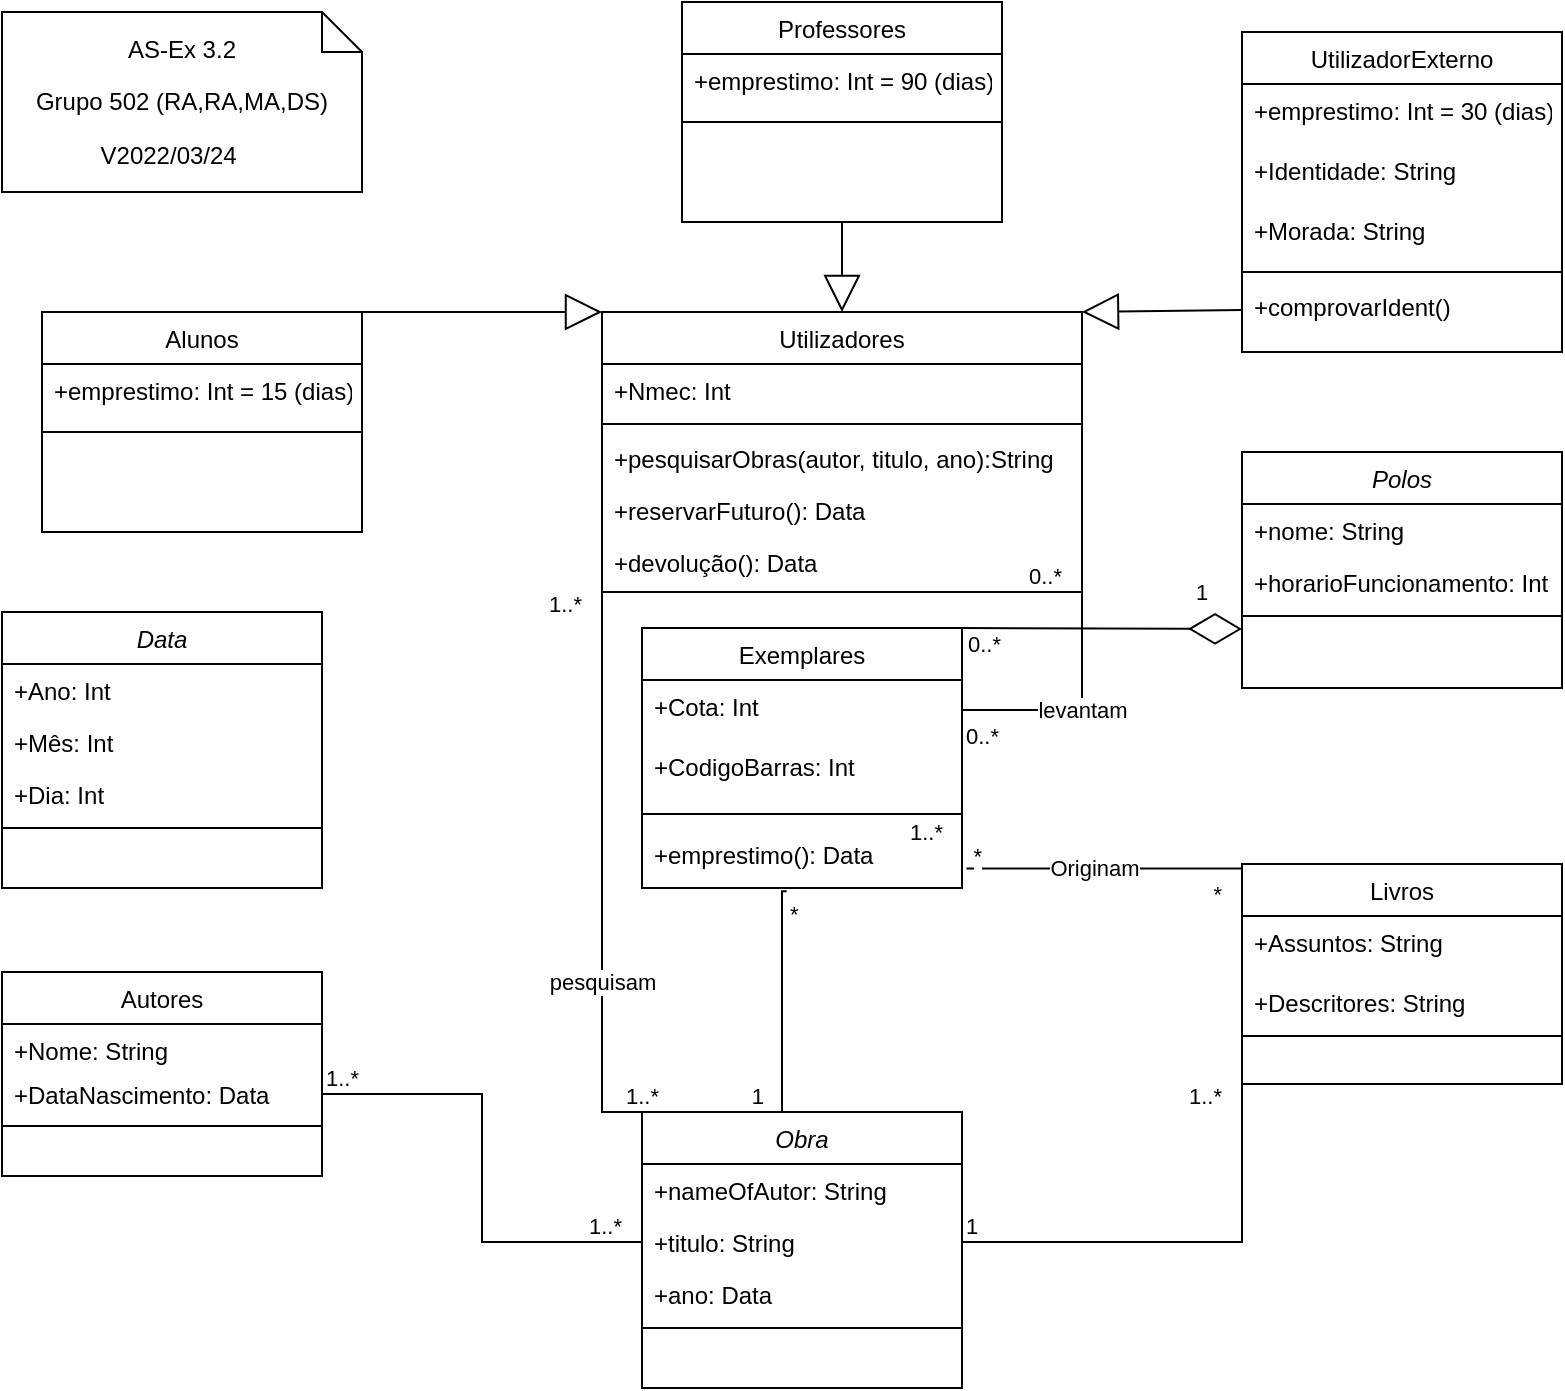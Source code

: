 <mxfile version="17.2.1" type="github">
  <diagram id="C5RBs43oDa-KdzZeNtuy" name="Page-1">
    <mxGraphModel dx="1278" dy="539" grid="1" gridSize="10" guides="1" tooltips="1" connect="1" arrows="1" fold="1" page="1" pageScale="1" pageWidth="827" pageHeight="1169" math="0" shadow="0">
      <root>
        <mxCell id="WIyWlLk6GJQsqaUBKTNV-0" />
        <mxCell id="WIyWlLk6GJQsqaUBKTNV-1" parent="WIyWlLk6GJQsqaUBKTNV-0" />
        <mxCell id="zkfFHV4jXpPFQw0GAbJ--0" value="Obra" style="swimlane;fontStyle=2;align=center;verticalAlign=top;childLayout=stackLayout;horizontal=1;startSize=26;horizontalStack=0;resizeParent=1;resizeLast=0;collapsible=1;marginBottom=0;rounded=0;shadow=0;strokeWidth=1;" parent="WIyWlLk6GJQsqaUBKTNV-1" vertex="1">
          <mxGeometry x="330" y="560" width="160" height="138" as="geometry">
            <mxRectangle x="230" y="140" width="160" height="26" as="alternateBounds" />
          </mxGeometry>
        </mxCell>
        <mxCell id="zkfFHV4jXpPFQw0GAbJ--1" value="+nameOfAutor: String" style="text;align=left;verticalAlign=top;spacingLeft=4;spacingRight=4;overflow=hidden;rotatable=0;points=[[0,0.5],[1,0.5]];portConstraint=eastwest;" parent="zkfFHV4jXpPFQw0GAbJ--0" vertex="1">
          <mxGeometry y="26" width="160" height="26" as="geometry" />
        </mxCell>
        <mxCell id="zkfFHV4jXpPFQw0GAbJ--2" value="+titulo: String" style="text;align=left;verticalAlign=top;spacingLeft=4;spacingRight=4;overflow=hidden;rotatable=0;points=[[0,0.5],[1,0.5]];portConstraint=eastwest;rounded=0;shadow=0;html=0;" parent="zkfFHV4jXpPFQw0GAbJ--0" vertex="1">
          <mxGeometry y="52" width="160" height="26" as="geometry" />
        </mxCell>
        <mxCell id="zkfFHV4jXpPFQw0GAbJ--3" value="+ano: Data" style="text;align=left;verticalAlign=top;spacingLeft=4;spacingRight=4;overflow=hidden;rotatable=0;points=[[0,0.5],[1,0.5]];portConstraint=eastwest;rounded=0;shadow=0;html=0;" parent="zkfFHV4jXpPFQw0GAbJ--0" vertex="1">
          <mxGeometry y="78" width="160" height="26" as="geometry" />
        </mxCell>
        <mxCell id="zkfFHV4jXpPFQw0GAbJ--4" value="" style="line;html=1;strokeWidth=1;align=left;verticalAlign=middle;spacingTop=-1;spacingLeft=3;spacingRight=3;rotatable=0;labelPosition=right;points=[];portConstraint=eastwest;" parent="zkfFHV4jXpPFQw0GAbJ--0" vertex="1">
          <mxGeometry y="104" width="160" height="8" as="geometry" />
        </mxCell>
        <mxCell id="zkfFHV4jXpPFQw0GAbJ--6" value="Autores" style="swimlane;fontStyle=0;align=center;verticalAlign=top;childLayout=stackLayout;horizontal=1;startSize=26;horizontalStack=0;resizeParent=1;resizeLast=0;collapsible=1;marginBottom=0;rounded=0;shadow=0;strokeWidth=1;" parent="WIyWlLk6GJQsqaUBKTNV-1" vertex="1">
          <mxGeometry x="10" y="490" width="160" height="102" as="geometry">
            <mxRectangle x="110" y="325" width="160" height="26" as="alternateBounds" />
          </mxGeometry>
        </mxCell>
        <mxCell id="zkfFHV4jXpPFQw0GAbJ--7" value="+Nome: String" style="text;align=left;verticalAlign=top;spacingLeft=4;spacingRight=4;overflow=hidden;rotatable=0;points=[[0,0.5],[1,0.5]];portConstraint=eastwest;" parent="zkfFHV4jXpPFQw0GAbJ--6" vertex="1">
          <mxGeometry y="26" width="160" height="22" as="geometry" />
        </mxCell>
        <mxCell id="g1hSDKRGMga8bFLF34-c-0" value="+DataNascimento: Data" style="text;align=left;verticalAlign=top;spacingLeft=4;spacingRight=4;overflow=hidden;rotatable=0;points=[[0,0.5],[1,0.5]];portConstraint=eastwest;rounded=0;shadow=0;html=0;" parent="zkfFHV4jXpPFQw0GAbJ--6" vertex="1">
          <mxGeometry y="48" width="160" height="26" as="geometry" />
        </mxCell>
        <mxCell id="zkfFHV4jXpPFQw0GAbJ--9" value="" style="line;html=1;strokeWidth=1;align=left;verticalAlign=middle;spacingTop=-1;spacingLeft=3;spacingRight=3;rotatable=0;labelPosition=right;points=[];portConstraint=eastwest;" parent="zkfFHV4jXpPFQw0GAbJ--6" vertex="1">
          <mxGeometry y="74" width="160" height="6" as="geometry" />
        </mxCell>
        <mxCell id="g1hSDKRGMga8bFLF34-c-18" style="edgeStyle=orthogonalEdgeStyle;rounded=0;orthogonalLoop=1;jettySize=auto;html=1;exitX=1;exitY=0.5;exitDx=0;exitDy=0;" parent="zkfFHV4jXpPFQw0GAbJ--6" source="g1hSDKRGMga8bFLF34-c-0" target="g1hSDKRGMga8bFLF34-c-0" edge="1">
          <mxGeometry relative="1" as="geometry" />
        </mxCell>
        <mxCell id="zkfFHV4jXpPFQw0GAbJ--17" value="Utilizadores" style="swimlane;fontStyle=0;align=center;verticalAlign=top;childLayout=stackLayout;horizontal=1;startSize=26;horizontalStack=0;resizeParent=1;resizeLast=0;collapsible=1;marginBottom=0;rounded=0;shadow=0;strokeWidth=1;" parent="WIyWlLk6GJQsqaUBKTNV-1" vertex="1">
          <mxGeometry x="310" y="160" width="240" height="140" as="geometry">
            <mxRectangle x="550" y="140" width="160" height="26" as="alternateBounds" />
          </mxGeometry>
        </mxCell>
        <mxCell id="zkfFHV4jXpPFQw0GAbJ--18" value="+Nmec: Int" style="text;align=left;verticalAlign=top;spacingLeft=4;spacingRight=4;overflow=hidden;rotatable=0;points=[[0,0.5],[1,0.5]];portConstraint=eastwest;" parent="zkfFHV4jXpPFQw0GAbJ--17" vertex="1">
          <mxGeometry y="26" width="240" height="26" as="geometry" />
        </mxCell>
        <mxCell id="zkfFHV4jXpPFQw0GAbJ--23" value="" style="line;html=1;strokeWidth=1;align=left;verticalAlign=middle;spacingTop=-1;spacingLeft=3;spacingRight=3;rotatable=0;labelPosition=right;points=[];portConstraint=eastwest;" parent="zkfFHV4jXpPFQw0GAbJ--17" vertex="1">
          <mxGeometry y="52" width="240" height="8" as="geometry" />
        </mxCell>
        <mxCell id="zkfFHV4jXpPFQw0GAbJ--24" value="+pesquisarObras(autor, titulo, ano):String" style="text;align=left;verticalAlign=top;spacingLeft=4;spacingRight=4;overflow=hidden;rotatable=0;points=[[0,0.5],[1,0.5]];portConstraint=eastwest;" parent="zkfFHV4jXpPFQw0GAbJ--17" vertex="1">
          <mxGeometry y="60" width="240" height="26" as="geometry" />
        </mxCell>
        <mxCell id="zkfFHV4jXpPFQw0GAbJ--25" value="+reservarFuturo(): Data" style="text;align=left;verticalAlign=top;spacingLeft=4;spacingRight=4;overflow=hidden;rotatable=0;points=[[0,0.5],[1,0.5]];portConstraint=eastwest;" parent="zkfFHV4jXpPFQw0GAbJ--17" vertex="1">
          <mxGeometry y="86" width="240" height="26" as="geometry" />
        </mxCell>
        <mxCell id="Y6u6a-Gtfb9v1YKvp_63-1" value="+devolução(): Data" style="text;align=left;verticalAlign=top;spacingLeft=4;spacingRight=4;overflow=hidden;rotatable=0;points=[[0,0.5],[1,0.5]];portConstraint=eastwest;" parent="zkfFHV4jXpPFQw0GAbJ--17" vertex="1">
          <mxGeometry y="112" width="240" height="26" as="geometry" />
        </mxCell>
        <mxCell id="g1hSDKRGMga8bFLF34-c-1" value="Data" style="swimlane;fontStyle=2;align=center;verticalAlign=top;childLayout=stackLayout;horizontal=1;startSize=26;horizontalStack=0;resizeParent=1;resizeLast=0;collapsible=1;marginBottom=0;rounded=0;shadow=0;strokeWidth=1;" parent="WIyWlLk6GJQsqaUBKTNV-1" vertex="1">
          <mxGeometry x="10" y="310" width="160" height="138" as="geometry">
            <mxRectangle x="230" y="140" width="160" height="26" as="alternateBounds" />
          </mxGeometry>
        </mxCell>
        <mxCell id="g1hSDKRGMga8bFLF34-c-2" value="+Ano: Int" style="text;align=left;verticalAlign=top;spacingLeft=4;spacingRight=4;overflow=hidden;rotatable=0;points=[[0,0.5],[1,0.5]];portConstraint=eastwest;" parent="g1hSDKRGMga8bFLF34-c-1" vertex="1">
          <mxGeometry y="26" width="160" height="26" as="geometry" />
        </mxCell>
        <mxCell id="g1hSDKRGMga8bFLF34-c-3" value="+Mês: Int" style="text;align=left;verticalAlign=top;spacingLeft=4;spacingRight=4;overflow=hidden;rotatable=0;points=[[0,0.5],[1,0.5]];portConstraint=eastwest;rounded=0;shadow=0;html=0;" parent="g1hSDKRGMga8bFLF34-c-1" vertex="1">
          <mxGeometry y="52" width="160" height="26" as="geometry" />
        </mxCell>
        <mxCell id="g1hSDKRGMga8bFLF34-c-4" value="+Dia: Int" style="text;align=left;verticalAlign=top;spacingLeft=4;spacingRight=4;overflow=hidden;rotatable=0;points=[[0,0.5],[1,0.5]];portConstraint=eastwest;rounded=0;shadow=0;html=0;" parent="g1hSDKRGMga8bFLF34-c-1" vertex="1">
          <mxGeometry y="78" width="160" height="26" as="geometry" />
        </mxCell>
        <mxCell id="g1hSDKRGMga8bFLF34-c-5" value="" style="line;html=1;strokeWidth=1;align=left;verticalAlign=middle;spacingTop=-1;spacingLeft=3;spacingRight=3;rotatable=0;labelPosition=right;points=[];portConstraint=eastwest;" parent="g1hSDKRGMga8bFLF34-c-1" vertex="1">
          <mxGeometry y="104" width="160" height="8" as="geometry" />
        </mxCell>
        <mxCell id="V4UBdY20zx2GGyQPL3y2-0" value="Alunos" style="swimlane;fontStyle=0;align=center;verticalAlign=top;childLayout=stackLayout;horizontal=1;startSize=26;horizontalStack=0;resizeParent=1;resizeLast=0;collapsible=1;marginBottom=0;rounded=0;shadow=0;strokeWidth=1;" parent="WIyWlLk6GJQsqaUBKTNV-1" vertex="1">
          <mxGeometry x="30" y="160" width="160" height="110" as="geometry">
            <mxRectangle x="340" y="380" width="170" height="26" as="alternateBounds" />
          </mxGeometry>
        </mxCell>
        <mxCell id="V4UBdY20zx2GGyQPL3y2-1" value="+emprestimo: Int = 15 (dias)" style="text;align=left;verticalAlign=top;spacingLeft=4;spacingRight=4;overflow=hidden;rotatable=0;points=[[0,0.5],[1,0.5]];portConstraint=eastwest;" parent="V4UBdY20zx2GGyQPL3y2-0" vertex="1">
          <mxGeometry y="26" width="160" height="30" as="geometry" />
        </mxCell>
        <mxCell id="V4UBdY20zx2GGyQPL3y2-3" value="" style="line;html=1;strokeWidth=1;align=left;verticalAlign=middle;spacingTop=-1;spacingLeft=3;spacingRight=3;rotatable=0;labelPosition=right;points=[];portConstraint=eastwest;" parent="V4UBdY20zx2GGyQPL3y2-0" vertex="1">
          <mxGeometry y="56" width="160" height="8" as="geometry" />
        </mxCell>
        <mxCell id="V4UBdY20zx2GGyQPL3y2-7" value="Professores" style="swimlane;fontStyle=0;align=center;verticalAlign=top;childLayout=stackLayout;horizontal=1;startSize=26;horizontalStack=0;resizeParent=1;resizeLast=0;collapsible=1;marginBottom=0;rounded=0;shadow=0;strokeWidth=1;" parent="WIyWlLk6GJQsqaUBKTNV-1" vertex="1">
          <mxGeometry x="350" y="5" width="160" height="110" as="geometry">
            <mxRectangle x="340" y="380" width="170" height="26" as="alternateBounds" />
          </mxGeometry>
        </mxCell>
        <mxCell id="V4UBdY20zx2GGyQPL3y2-8" value="+emprestimo: Int = 90 (dias)" style="text;align=left;verticalAlign=top;spacingLeft=4;spacingRight=4;overflow=hidden;rotatable=0;points=[[0,0.5],[1,0.5]];portConstraint=eastwest;" parent="V4UBdY20zx2GGyQPL3y2-7" vertex="1">
          <mxGeometry y="26" width="160" height="30" as="geometry" />
        </mxCell>
        <mxCell id="V4UBdY20zx2GGyQPL3y2-10" value="" style="line;html=1;strokeWidth=1;align=left;verticalAlign=middle;spacingTop=-1;spacingLeft=3;spacingRight=3;rotatable=0;labelPosition=right;points=[];portConstraint=eastwest;" parent="V4UBdY20zx2GGyQPL3y2-7" vertex="1">
          <mxGeometry y="56" width="160" height="8" as="geometry" />
        </mxCell>
        <mxCell id="V4UBdY20zx2GGyQPL3y2-11" value="UtilizadorExterno" style="swimlane;fontStyle=0;align=center;verticalAlign=top;childLayout=stackLayout;horizontal=1;startSize=26;horizontalStack=0;resizeParent=1;resizeLast=0;collapsible=1;marginBottom=0;rounded=0;shadow=0;strokeWidth=1;" parent="WIyWlLk6GJQsqaUBKTNV-1" vertex="1">
          <mxGeometry x="630" y="20" width="160" height="160" as="geometry">
            <mxRectangle x="340" y="380" width="170" height="26" as="alternateBounds" />
          </mxGeometry>
        </mxCell>
        <mxCell id="V4UBdY20zx2GGyQPL3y2-12" value="+emprestimo: Int = 30 (dias)" style="text;align=left;verticalAlign=top;spacingLeft=4;spacingRight=4;overflow=hidden;rotatable=0;points=[[0,0.5],[1,0.5]];portConstraint=eastwest;" parent="V4UBdY20zx2GGyQPL3y2-11" vertex="1">
          <mxGeometry y="26" width="160" height="30" as="geometry" />
        </mxCell>
        <mxCell id="V4UBdY20zx2GGyQPL3y2-33" value="+Identidade: String" style="text;align=left;verticalAlign=top;spacingLeft=4;spacingRight=4;overflow=hidden;rotatable=0;points=[[0,0.5],[1,0.5]];portConstraint=eastwest;" parent="V4UBdY20zx2GGyQPL3y2-11" vertex="1">
          <mxGeometry y="56" width="160" height="30" as="geometry" />
        </mxCell>
        <mxCell id="V4UBdY20zx2GGyQPL3y2-39" value="+Morada: String " style="text;align=left;verticalAlign=top;spacingLeft=4;spacingRight=4;overflow=hidden;rotatable=0;points=[[0,0.5],[1,0.5]];portConstraint=eastwest;" parent="V4UBdY20zx2GGyQPL3y2-11" vertex="1">
          <mxGeometry y="86" width="160" height="30" as="geometry" />
        </mxCell>
        <mxCell id="V4UBdY20zx2GGyQPL3y2-14" value="" style="line;html=1;strokeWidth=1;align=left;verticalAlign=middle;spacingTop=-1;spacingLeft=3;spacingRight=3;rotatable=0;labelPosition=right;points=[];portConstraint=eastwest;" parent="V4UBdY20zx2GGyQPL3y2-11" vertex="1">
          <mxGeometry y="116" width="160" height="8" as="geometry" />
        </mxCell>
        <mxCell id="V4UBdY20zx2GGyQPL3y2-41" value="+comprovarIdent()" style="text;align=left;verticalAlign=top;spacingLeft=4;spacingRight=4;overflow=hidden;rotatable=0;points=[[0,0.5],[1,0.5]];portConstraint=eastwest;" parent="V4UBdY20zx2GGyQPL3y2-11" vertex="1">
          <mxGeometry y="124" width="160" height="30" as="geometry" />
        </mxCell>
        <mxCell id="V4UBdY20zx2GGyQPL3y2-42" value="Polos" style="swimlane;fontStyle=2;align=center;verticalAlign=top;childLayout=stackLayout;horizontal=1;startSize=26;horizontalStack=0;resizeParent=1;resizeLast=0;collapsible=1;marginBottom=0;rounded=0;shadow=0;strokeWidth=1;" parent="WIyWlLk6GJQsqaUBKTNV-1" vertex="1">
          <mxGeometry x="630" y="230" width="160" height="118" as="geometry">
            <mxRectangle x="230" y="140" width="160" height="26" as="alternateBounds" />
          </mxGeometry>
        </mxCell>
        <mxCell id="V4UBdY20zx2GGyQPL3y2-44" value="+nome: String" style="text;align=left;verticalAlign=top;spacingLeft=4;spacingRight=4;overflow=hidden;rotatable=0;points=[[0,0.5],[1,0.5]];portConstraint=eastwest;rounded=0;shadow=0;html=0;" parent="V4UBdY20zx2GGyQPL3y2-42" vertex="1">
          <mxGeometry y="26" width="160" height="26" as="geometry" />
        </mxCell>
        <mxCell id="V4UBdY20zx2GGyQPL3y2-45" value="+horarioFuncionamento: Int" style="text;align=left;verticalAlign=top;spacingLeft=4;spacingRight=4;overflow=hidden;rotatable=0;points=[[0,0.5],[1,0.5]];portConstraint=eastwest;rounded=0;shadow=0;html=0;" parent="V4UBdY20zx2GGyQPL3y2-42" vertex="1">
          <mxGeometry y="52" width="160" height="26" as="geometry" />
        </mxCell>
        <mxCell id="V4UBdY20zx2GGyQPL3y2-46" value="" style="line;html=1;strokeWidth=1;align=left;verticalAlign=middle;spacingTop=-1;spacingLeft=3;spacingRight=3;rotatable=0;labelPosition=right;points=[];portConstraint=eastwest;" parent="V4UBdY20zx2GGyQPL3y2-42" vertex="1">
          <mxGeometry y="78" width="160" height="8" as="geometry" />
        </mxCell>
        <mxCell id="Y6u6a-Gtfb9v1YKvp_63-10" value="Exemplares" style="swimlane;fontStyle=0;align=center;verticalAlign=top;childLayout=stackLayout;horizontal=1;startSize=26;horizontalStack=0;resizeParent=1;resizeLast=0;collapsible=1;marginBottom=0;rounded=0;shadow=0;strokeWidth=1;" parent="WIyWlLk6GJQsqaUBKTNV-1" vertex="1">
          <mxGeometry x="330" y="318" width="160" height="130" as="geometry">
            <mxRectangle x="340" y="380" width="170" height="26" as="alternateBounds" />
          </mxGeometry>
        </mxCell>
        <mxCell id="Y6u6a-Gtfb9v1YKvp_63-11" value="+Cota: Int" style="text;align=left;verticalAlign=top;spacingLeft=4;spacingRight=4;overflow=hidden;rotatable=0;points=[[0,0.5],[1,0.5]];portConstraint=eastwest;" parent="Y6u6a-Gtfb9v1YKvp_63-10" vertex="1">
          <mxGeometry y="26" width="160" height="30" as="geometry" />
        </mxCell>
        <mxCell id="Y6u6a-Gtfb9v1YKvp_63-12" value="+CodigoBarras: Int" style="text;align=left;verticalAlign=top;spacingLeft=4;spacingRight=4;overflow=hidden;rotatable=0;points=[[0,0.5],[1,0.5]];portConstraint=eastwest;" parent="Y6u6a-Gtfb9v1YKvp_63-10" vertex="1">
          <mxGeometry y="56" width="160" height="30" as="geometry" />
        </mxCell>
        <mxCell id="Y6u6a-Gtfb9v1YKvp_63-13" value="" style="line;html=1;strokeWidth=1;align=left;verticalAlign=middle;spacingTop=-1;spacingLeft=3;spacingRight=3;rotatable=0;labelPosition=right;points=[];portConstraint=eastwest;" parent="Y6u6a-Gtfb9v1YKvp_63-10" vertex="1">
          <mxGeometry y="86" width="160" height="14" as="geometry" />
        </mxCell>
        <mxCell id="Y6u6a-Gtfb9v1YKvp_63-19" value="+emprestimo(): Data" style="text;align=left;verticalAlign=top;spacingLeft=4;spacingRight=4;overflow=hidden;rotatable=0;points=[[0,0.5],[1,0.5]];portConstraint=eastwest;" parent="Y6u6a-Gtfb9v1YKvp_63-10" vertex="1">
          <mxGeometry y="100" width="160" height="30" as="geometry" />
        </mxCell>
        <mxCell id="Y6u6a-Gtfb9v1YKvp_63-14" value="Livros" style="swimlane;fontStyle=0;align=center;verticalAlign=top;childLayout=stackLayout;horizontal=1;startSize=26;horizontalStack=0;resizeParent=1;resizeLast=0;collapsible=1;marginBottom=0;rounded=0;shadow=0;strokeWidth=1;" parent="WIyWlLk6GJQsqaUBKTNV-1" vertex="1">
          <mxGeometry x="630" y="436" width="160" height="110" as="geometry">
            <mxRectangle x="340" y="380" width="170" height="26" as="alternateBounds" />
          </mxGeometry>
        </mxCell>
        <mxCell id="Y6u6a-Gtfb9v1YKvp_63-15" value="+Assuntos: String" style="text;align=left;verticalAlign=top;spacingLeft=4;spacingRight=4;overflow=hidden;rotatable=0;points=[[0,0.5],[1,0.5]];portConstraint=eastwest;" parent="Y6u6a-Gtfb9v1YKvp_63-14" vertex="1">
          <mxGeometry y="26" width="160" height="30" as="geometry" />
        </mxCell>
        <mxCell id="Y6u6a-Gtfb9v1YKvp_63-16" value="+Descritores: String" style="text;align=left;verticalAlign=top;spacingLeft=4;spacingRight=4;overflow=hidden;rotatable=0;points=[[0,0.5],[1,0.5]];portConstraint=eastwest;" parent="Y6u6a-Gtfb9v1YKvp_63-14" vertex="1">
          <mxGeometry y="56" width="160" height="26" as="geometry" />
        </mxCell>
        <mxCell id="Y6u6a-Gtfb9v1YKvp_63-17" value="" style="line;html=1;strokeWidth=1;align=left;verticalAlign=middle;spacingTop=-1;spacingLeft=3;spacingRight=3;rotatable=0;labelPosition=right;points=[];portConstraint=eastwest;" parent="Y6u6a-Gtfb9v1YKvp_63-14" vertex="1">
          <mxGeometry y="82" width="160" height="8" as="geometry" />
        </mxCell>
        <mxCell id="Y6u6a-Gtfb9v1YKvp_63-22" value="&lt;p&gt;AS-Ex 3.2&lt;/p&gt;&lt;p&gt;      Grupo 502 (RA,RA,MA,DS)&lt;/p&gt;&lt;p&gt;&lt;span&gt;V2022/03/24&amp;nbsp; &amp;nbsp;&amp;nbsp;&lt;/span&gt;&lt;/p&gt;" style="shape=note;size=20;whiteSpace=wrap;html=1;" parent="WIyWlLk6GJQsqaUBKTNV-1" vertex="1">
          <mxGeometry x="10" y="10" width="180" height="90" as="geometry" />
        </mxCell>
        <mxCell id="NzIVI-HOBROskkmNFQjd-2" value="" style="endArrow=block;endSize=16;endFill=0;html=1;rounded=0;entryX=0;entryY=0;entryDx=0;entryDy=0;exitX=1;exitY=0;exitDx=0;exitDy=0;" parent="WIyWlLk6GJQsqaUBKTNV-1" source="V4UBdY20zx2GGyQPL3y2-0" target="zkfFHV4jXpPFQw0GAbJ--17" edge="1">
          <mxGeometry width="160" relative="1" as="geometry">
            <mxPoint x="200" y="160" as="sourcePoint" />
            <mxPoint x="290" y="160" as="targetPoint" />
          </mxGeometry>
        </mxCell>
        <mxCell id="NzIVI-HOBROskkmNFQjd-3" value="" style="endArrow=block;endSize=16;endFill=0;html=1;rounded=0;exitX=0.5;exitY=1;exitDx=0;exitDy=0;entryX=0.5;entryY=0;entryDx=0;entryDy=0;" parent="WIyWlLk6GJQsqaUBKTNV-1" source="V4UBdY20zx2GGyQPL3y2-7" target="zkfFHV4jXpPFQw0GAbJ--17" edge="1">
          <mxGeometry width="160" relative="1" as="geometry">
            <mxPoint x="280" y="120" as="sourcePoint" />
            <mxPoint x="330" y="140" as="targetPoint" />
          </mxGeometry>
        </mxCell>
        <mxCell id="NzIVI-HOBROskkmNFQjd-4" value="" style="endArrow=block;endSize=16;endFill=0;html=1;rounded=0;entryX=1;entryY=0;entryDx=0;entryDy=0;exitX=0;exitY=0.5;exitDx=0;exitDy=0;" parent="WIyWlLk6GJQsqaUBKTNV-1" source="V4UBdY20zx2GGyQPL3y2-41" target="zkfFHV4jXpPFQw0GAbJ--17" edge="1">
          <mxGeometry width="160" relative="1" as="geometry">
            <mxPoint x="630" y="160" as="sourcePoint" />
            <mxPoint x="590" y="130" as="targetPoint" />
          </mxGeometry>
        </mxCell>
        <mxCell id="NzIVI-HOBROskkmNFQjd-5" value="" style="endArrow=diamondThin;endFill=0;endSize=24;html=1;rounded=0;entryX=0;entryY=0.75;entryDx=0;entryDy=0;exitX=1;exitY=0;exitDx=0;exitDy=0;" parent="WIyWlLk6GJQsqaUBKTNV-1" source="Y6u6a-Gtfb9v1YKvp_63-10" target="V4UBdY20zx2GGyQPL3y2-42" edge="1">
          <mxGeometry width="160" relative="1" as="geometry">
            <mxPoint x="460" y="500" as="sourcePoint" />
            <mxPoint x="620" y="500" as="targetPoint" />
          </mxGeometry>
        </mxCell>
        <mxCell id="NzIVI-HOBROskkmNFQjd-6" value="" style="endArrow=none;html=1;edgeStyle=orthogonalEdgeStyle;rounded=0;entryX=0;entryY=0.5;entryDx=0;entryDy=0;exitX=1;exitY=0.5;exitDx=0;exitDy=0;" parent="WIyWlLk6GJQsqaUBKTNV-1" source="g1hSDKRGMga8bFLF34-c-0" target="zkfFHV4jXpPFQw0GAbJ--2" edge="1">
          <mxGeometry relative="1" as="geometry">
            <mxPoint x="150" y="670" as="sourcePoint" />
            <mxPoint x="310" y="670" as="targetPoint" />
          </mxGeometry>
        </mxCell>
        <mxCell id="NzIVI-HOBROskkmNFQjd-7" value="1..*" style="edgeLabel;resizable=0;html=1;align=left;verticalAlign=bottom;" parent="NzIVI-HOBROskkmNFQjd-6" connectable="0" vertex="1">
          <mxGeometry x="-1" relative="1" as="geometry" />
        </mxCell>
        <mxCell id="NzIVI-HOBROskkmNFQjd-8" value="1..*" style="edgeLabel;resizable=0;html=1;align=right;verticalAlign=bottom;" parent="NzIVI-HOBROskkmNFQjd-6" connectable="0" vertex="1">
          <mxGeometry x="1" relative="1" as="geometry">
            <mxPoint x="-10" as="offset" />
          </mxGeometry>
        </mxCell>
        <mxCell id="NzIVI-HOBROskkmNFQjd-9" value="" style="endArrow=none;html=1;edgeStyle=orthogonalEdgeStyle;rounded=0;exitX=0.452;exitY=1.053;exitDx=0;exitDy=0;exitPerimeter=0;" parent="WIyWlLk6GJQsqaUBKTNV-1" source="Y6u6a-Gtfb9v1YKvp_63-19" edge="1">
          <mxGeometry x="-0.706" y="-20" relative="1" as="geometry">
            <mxPoint x="190" y="616" as="sourcePoint" />
            <mxPoint x="402" y="560" as="targetPoint" />
            <Array as="points">
              <mxPoint x="400" y="450" />
              <mxPoint x="400" y="560" />
            </Array>
            <mxPoint as="offset" />
          </mxGeometry>
        </mxCell>
        <mxCell id="NzIVI-HOBROskkmNFQjd-10" value="*" style="edgeLabel;resizable=0;html=1;align=left;verticalAlign=bottom;" parent="NzIVI-HOBROskkmNFQjd-9" connectable="0" vertex="1">
          <mxGeometry x="-1" relative="1" as="geometry">
            <mxPoint y="20" as="offset" />
          </mxGeometry>
        </mxCell>
        <mxCell id="NzIVI-HOBROskkmNFQjd-11" value="1" style="edgeLabel;resizable=0;html=1;align=right;verticalAlign=bottom;" parent="NzIVI-HOBROskkmNFQjd-9" connectable="0" vertex="1">
          <mxGeometry x="1" relative="1" as="geometry">
            <mxPoint x="-10" as="offset" />
          </mxGeometry>
        </mxCell>
        <mxCell id="NzIVI-HOBROskkmNFQjd-13" value="0..*" style="edgeLabel;resizable=0;html=1;align=left;verticalAlign=bottom;" parent="WIyWlLk6GJQsqaUBKTNV-1" connectable="0" vertex="1">
          <mxGeometry x="490" y="330" as="geometry">
            <mxPoint x="1" y="4" as="offset" />
          </mxGeometry>
        </mxCell>
        <mxCell id="NzIVI-HOBROskkmNFQjd-14" value="1" style="edgeLabel;resizable=0;html=1;align=left;verticalAlign=bottom;" parent="WIyWlLk6GJQsqaUBKTNV-1" connectable="0" vertex="1">
          <mxGeometry x="600" y="310" as="geometry">
            <mxPoint x="5" y="-2" as="offset" />
          </mxGeometry>
        </mxCell>
        <mxCell id="NzIVI-HOBROskkmNFQjd-15" value="levantam" style="endArrow=none;html=1;edgeStyle=orthogonalEdgeStyle;rounded=0;entryX=1;entryY=1;entryDx=0;entryDy=0;exitX=1;exitY=0.5;exitDx=0;exitDy=0;" parent="WIyWlLk6GJQsqaUBKTNV-1" source="Y6u6a-Gtfb9v1YKvp_63-11" target="zkfFHV4jXpPFQw0GAbJ--17" edge="1">
          <mxGeometry relative="1" as="geometry">
            <mxPoint x="500" y="380" as="sourcePoint" />
            <mxPoint x="620" y="378.5" as="targetPoint" />
            <Array as="points">
              <mxPoint x="550" y="359" />
            </Array>
          </mxGeometry>
        </mxCell>
        <mxCell id="NzIVI-HOBROskkmNFQjd-16" value="0..*" style="edgeLabel;resizable=0;html=1;align=left;verticalAlign=bottom;" parent="NzIVI-HOBROskkmNFQjd-15" connectable="0" vertex="1">
          <mxGeometry x="-1" relative="1" as="geometry">
            <mxPoint y="21" as="offset" />
          </mxGeometry>
        </mxCell>
        <mxCell id="NzIVI-HOBROskkmNFQjd-17" value="0..*" style="edgeLabel;resizable=0;html=1;align=right;verticalAlign=bottom;" parent="NzIVI-HOBROskkmNFQjd-15" connectable="0" vertex="1">
          <mxGeometry x="1" relative="1" as="geometry">
            <mxPoint x="-10" as="offset" />
          </mxGeometry>
        </mxCell>
        <mxCell id="VVBVBYDcPlygeO5z0mL3-0" value="" style="endArrow=none;html=1;edgeStyle=orthogonalEdgeStyle;rounded=0;exitX=1;exitY=0.5;exitDx=0;exitDy=0;entryX=0;entryY=1;entryDx=0;entryDy=0;" parent="WIyWlLk6GJQsqaUBKTNV-1" source="zkfFHV4jXpPFQw0GAbJ--2" target="Y6u6a-Gtfb9v1YKvp_63-14" edge="1">
          <mxGeometry relative="1" as="geometry">
            <mxPoint x="500" y="628.5" as="sourcePoint" />
            <mxPoint x="660" y="628.5" as="targetPoint" />
          </mxGeometry>
        </mxCell>
        <mxCell id="VVBVBYDcPlygeO5z0mL3-1" value="1" style="edgeLabel;resizable=0;html=1;align=left;verticalAlign=bottom;" parent="VVBVBYDcPlygeO5z0mL3-0" connectable="0" vertex="1">
          <mxGeometry x="-1" relative="1" as="geometry" />
        </mxCell>
        <mxCell id="VVBVBYDcPlygeO5z0mL3-2" value="1..*" style="edgeLabel;resizable=0;html=1;align=right;verticalAlign=bottom;" parent="VVBVBYDcPlygeO5z0mL3-0" connectable="0" vertex="1">
          <mxGeometry x="1" relative="1" as="geometry">
            <mxPoint x="-10" y="14" as="offset" />
          </mxGeometry>
        </mxCell>
        <mxCell id="VVBVBYDcPlygeO5z0mL3-3" value="pesquisam" style="endArrow=none;html=1;edgeStyle=orthogonalEdgeStyle;rounded=0;exitX=0;exitY=0;exitDx=0;exitDy=0;entryX=0;entryY=1;entryDx=0;entryDy=0;" parent="WIyWlLk6GJQsqaUBKTNV-1" source="zkfFHV4jXpPFQw0GAbJ--0" target="zkfFHV4jXpPFQw0GAbJ--17" edge="1">
          <mxGeometry x="-0.389" relative="1" as="geometry">
            <mxPoint x="320" y="560" as="sourcePoint" />
            <mxPoint x="310" y="318" as="targetPoint" />
            <Array as="points">
              <mxPoint x="310" y="560" />
            </Array>
            <mxPoint as="offset" />
          </mxGeometry>
        </mxCell>
        <mxCell id="VVBVBYDcPlygeO5z0mL3-4" value="1..*" style="edgeLabel;resizable=0;html=1;align=left;verticalAlign=bottom;" parent="VVBVBYDcPlygeO5z0mL3-3" connectable="0" vertex="1">
          <mxGeometry x="-1" relative="1" as="geometry">
            <mxPoint x="-10" as="offset" />
          </mxGeometry>
        </mxCell>
        <mxCell id="VVBVBYDcPlygeO5z0mL3-5" value="1..*" style="edgeLabel;resizable=0;html=1;align=right;verticalAlign=bottom;" parent="VVBVBYDcPlygeO5z0mL3-3" connectable="0" vertex="1">
          <mxGeometry x="1" relative="1" as="geometry">
            <mxPoint x="-10" y="14" as="offset" />
          </mxGeometry>
        </mxCell>
        <mxCell id="VVBVBYDcPlygeO5z0mL3-6" value="Originam" style="endArrow=none;html=1;edgeStyle=orthogonalEdgeStyle;rounded=0;entryX=0;entryY=0;entryDx=0;entryDy=0;exitX=1.014;exitY=0.674;exitDx=0;exitDy=0;exitPerimeter=0;" parent="WIyWlLk6GJQsqaUBKTNV-1" source="Y6u6a-Gtfb9v1YKvp_63-19" target="Y6u6a-Gtfb9v1YKvp_63-14" edge="1">
          <mxGeometry x="-0.091" relative="1" as="geometry">
            <mxPoint x="480" y="460" as="sourcePoint" />
            <mxPoint x="620" y="460" as="targetPoint" />
            <Array as="points">
              <mxPoint x="630" y="438" />
            </Array>
            <mxPoint as="offset" />
          </mxGeometry>
        </mxCell>
        <mxCell id="VVBVBYDcPlygeO5z0mL3-7" value="1..*" style="edgeLabel;resizable=0;html=1;align=left;verticalAlign=bottom;" parent="VVBVBYDcPlygeO5z0mL3-6" connectable="0" vertex="1">
          <mxGeometry x="-1" relative="1" as="geometry">
            <mxPoint x="-30" y="-10" as="offset" />
          </mxGeometry>
        </mxCell>
        <mxCell id="VVBVBYDcPlygeO5z0mL3-8" value="*" style="edgeLabel;resizable=0;html=1;align=right;verticalAlign=bottom;" parent="VVBVBYDcPlygeO5z0mL3-6" connectable="0" vertex="1">
          <mxGeometry x="1" relative="1" as="geometry">
            <mxPoint x="-10" y="24" as="offset" />
          </mxGeometry>
        </mxCell>
        <mxCell id="VVBVBYDcPlygeO5z0mL3-9" value="*" style="edgeLabel;resizable=0;html=1;align=right;verticalAlign=bottom;" parent="WIyWlLk6GJQsqaUBKTNV-1" connectable="0" vertex="1">
          <mxGeometry x="500.0" y="440.002" as="geometry" />
        </mxCell>
      </root>
    </mxGraphModel>
  </diagram>
</mxfile>
